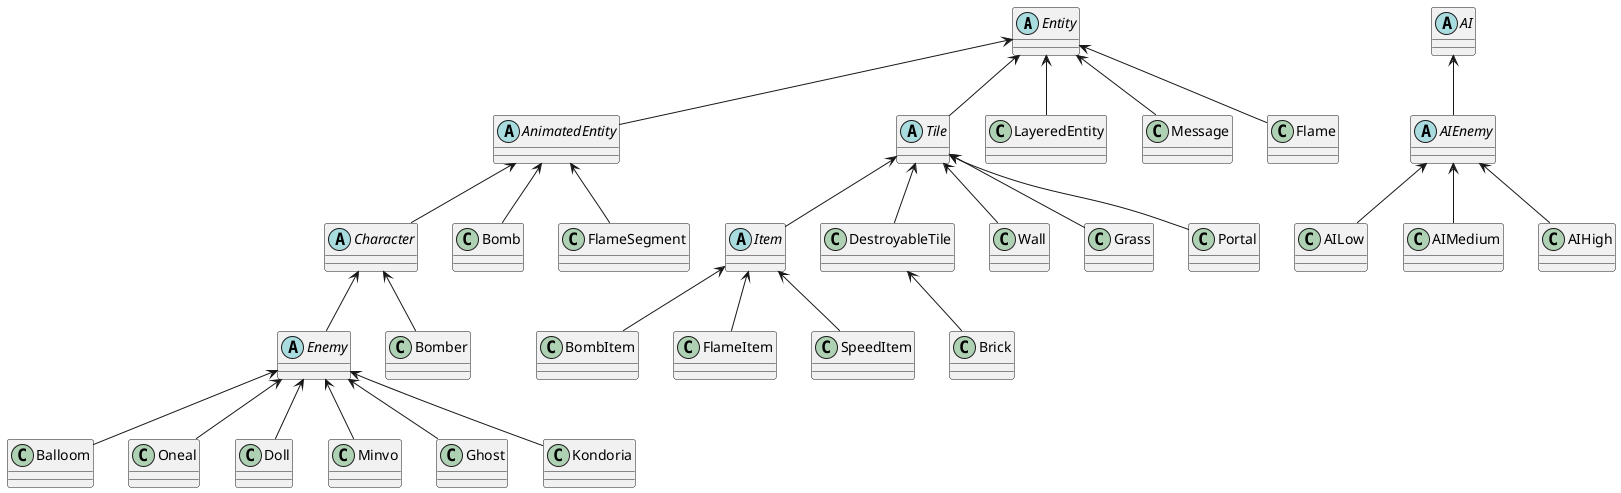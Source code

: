 @startuml
'https://plantuml.com/class-diagram

abstract class Entity
abstract class AnimatedEntity
abstract class Character
abstract class Enemy
abstract class Tile
abstract class Item
abstract class AI
abstract class AIEnemy


Entity <-- AnimatedEntity
Entity <-- LayeredEntity
Entity <-- Message
Entity <-- Tile
Entity <-- Flame

AnimatedEntity <-- Bomb
AnimatedEntity <-- FlameSegment
AnimatedEntity <-- Character

Character <-- Bomber
Character <-- Enemy

Enemy <-- Balloom
Enemy <-- Oneal
Enemy <-- Doll
Enemy <-- Minvo
Enemy <-- Ghost
Enemy <-- Kondoria

Tile <-- Item
Tile <-- DestroyableTile
Tile <-- Wall
Tile <-- Grass
Tile <-- Portal

Item <-- BombItem
Item <-- FlameItem
Item <-- SpeedItem

DestroyableTile <-- Brick

AI <-- AIEnemy

AIEnemy <-- AILow
AIEnemy <-- AIMedium
AIEnemy <-- AIHigh
@enduml